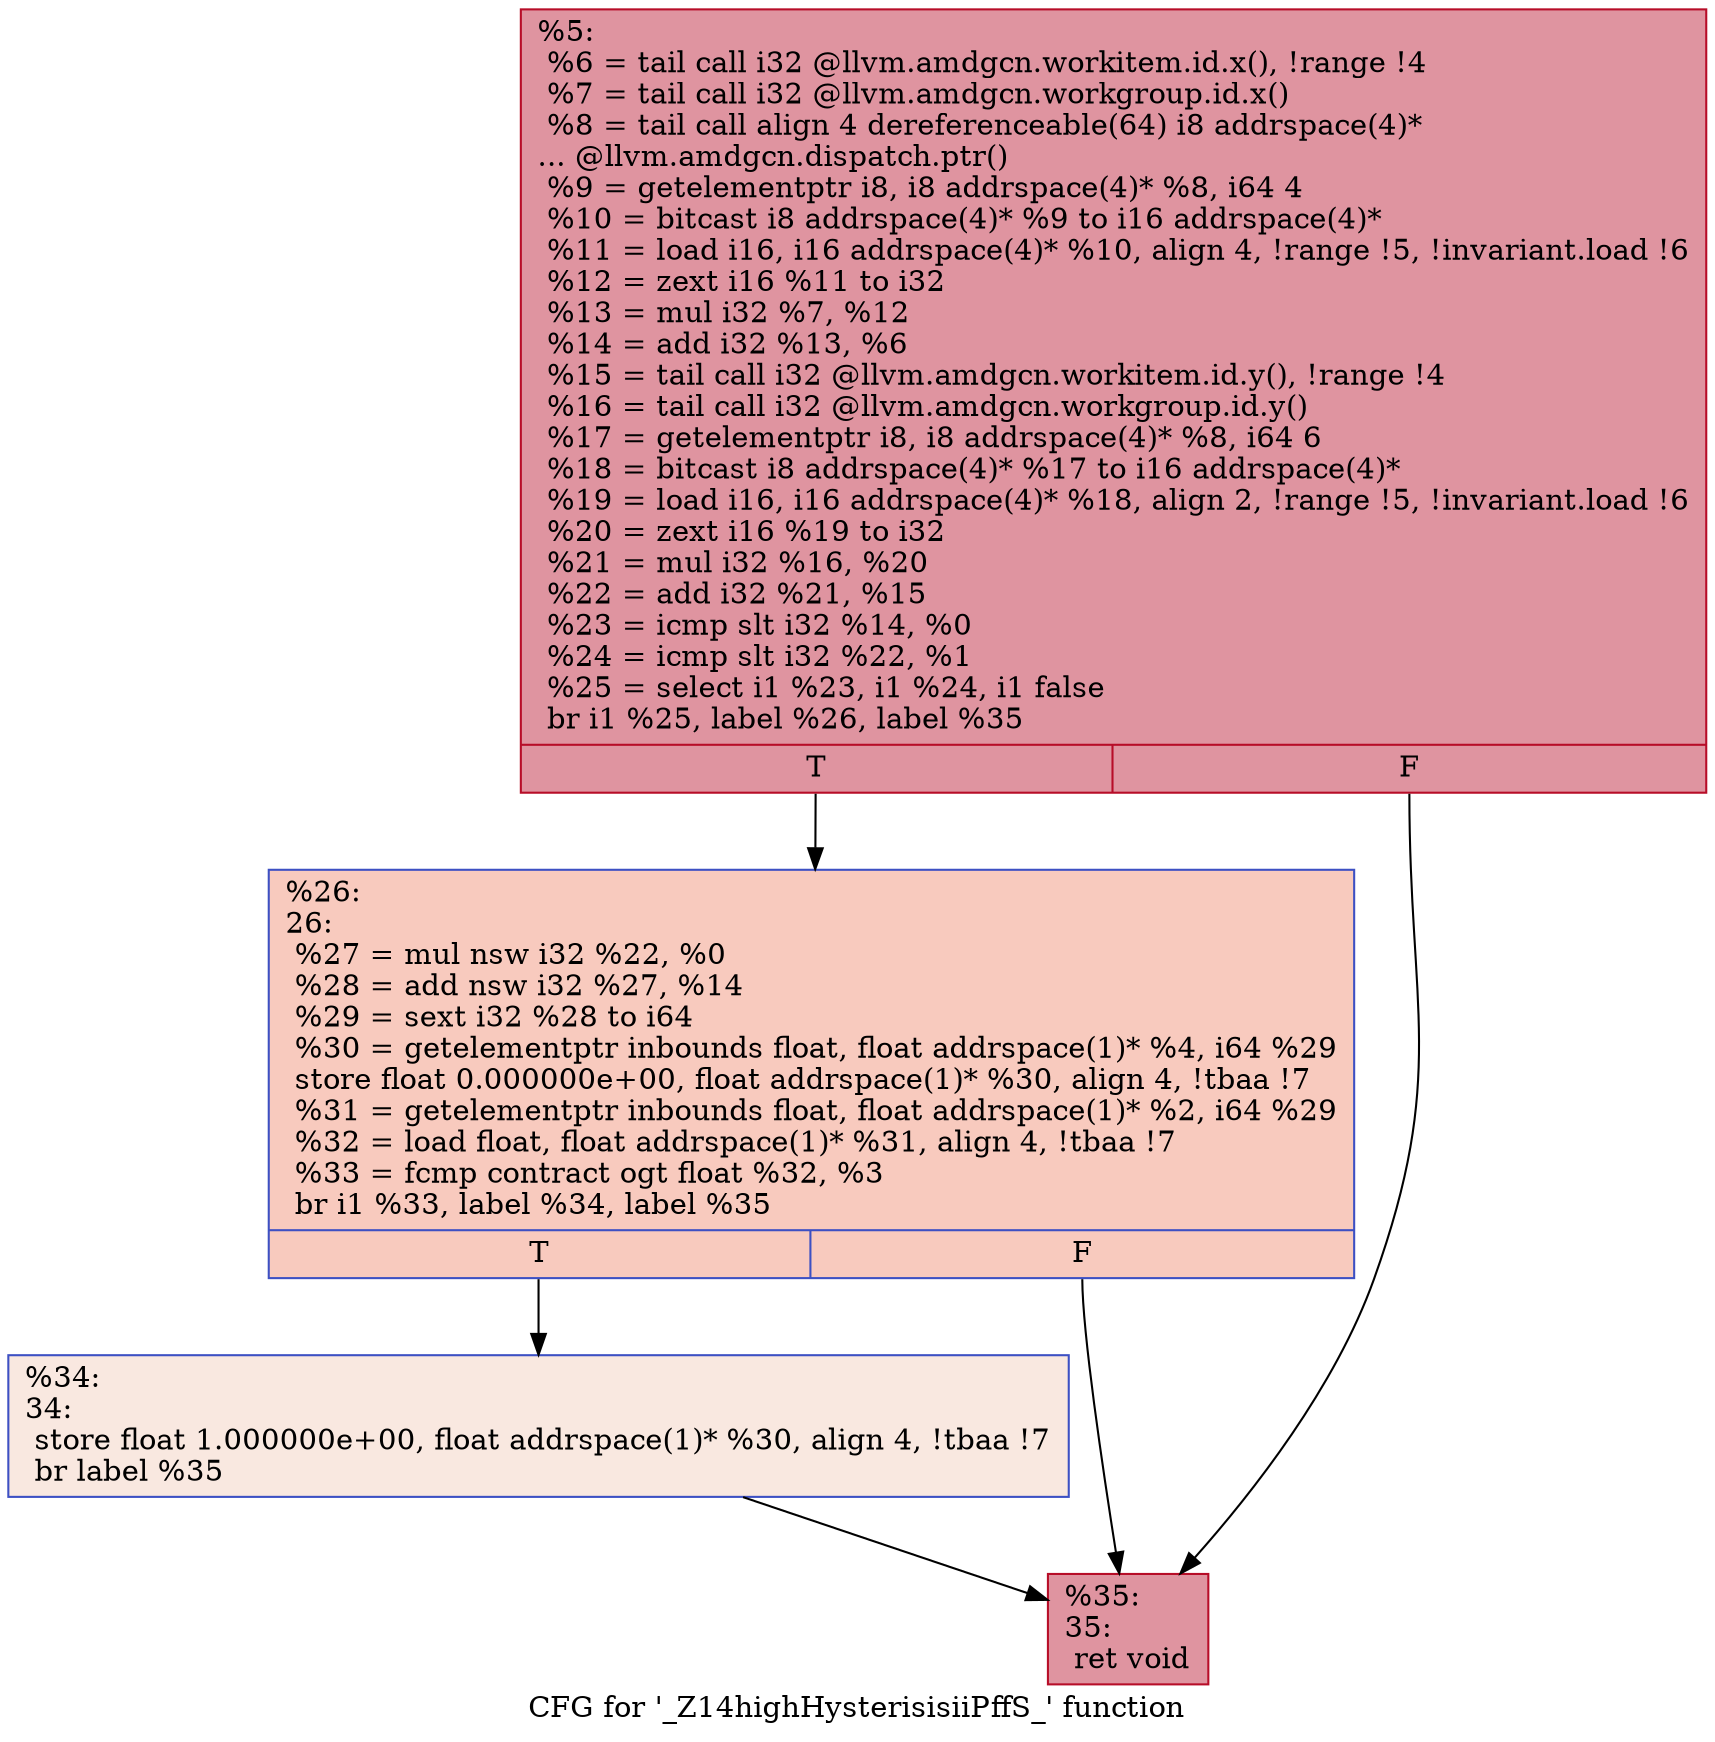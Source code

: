 digraph "CFG for '_Z14highHysterisisiiPffS_' function" {
	label="CFG for '_Z14highHysterisisiiPffS_' function";

	Node0x62d3490 [shape=record,color="#b70d28ff", style=filled, fillcolor="#b70d2870",label="{%5:\l  %6 = tail call i32 @llvm.amdgcn.workitem.id.x(), !range !4\l  %7 = tail call i32 @llvm.amdgcn.workgroup.id.x()\l  %8 = tail call align 4 dereferenceable(64) i8 addrspace(4)*\l... @llvm.amdgcn.dispatch.ptr()\l  %9 = getelementptr i8, i8 addrspace(4)* %8, i64 4\l  %10 = bitcast i8 addrspace(4)* %9 to i16 addrspace(4)*\l  %11 = load i16, i16 addrspace(4)* %10, align 4, !range !5, !invariant.load !6\l  %12 = zext i16 %11 to i32\l  %13 = mul i32 %7, %12\l  %14 = add i32 %13, %6\l  %15 = tail call i32 @llvm.amdgcn.workitem.id.y(), !range !4\l  %16 = tail call i32 @llvm.amdgcn.workgroup.id.y()\l  %17 = getelementptr i8, i8 addrspace(4)* %8, i64 6\l  %18 = bitcast i8 addrspace(4)* %17 to i16 addrspace(4)*\l  %19 = load i16, i16 addrspace(4)* %18, align 2, !range !5, !invariant.load !6\l  %20 = zext i16 %19 to i32\l  %21 = mul i32 %16, %20\l  %22 = add i32 %21, %15\l  %23 = icmp slt i32 %14, %0\l  %24 = icmp slt i32 %22, %1\l  %25 = select i1 %23, i1 %24, i1 false\l  br i1 %25, label %26, label %35\l|{<s0>T|<s1>F}}"];
	Node0x62d3490:s0 -> Node0x62d6ef0;
	Node0x62d3490:s1 -> Node0x62d6f80;
	Node0x62d6ef0 [shape=record,color="#3d50c3ff", style=filled, fillcolor="#ef886b70",label="{%26:\l26:                                               \l  %27 = mul nsw i32 %22, %0\l  %28 = add nsw i32 %27, %14\l  %29 = sext i32 %28 to i64\l  %30 = getelementptr inbounds float, float addrspace(1)* %4, i64 %29\l  store float 0.000000e+00, float addrspace(1)* %30, align 4, !tbaa !7\l  %31 = getelementptr inbounds float, float addrspace(1)* %2, i64 %29\l  %32 = load float, float addrspace(1)* %31, align 4, !tbaa !7\l  %33 = fcmp contract ogt float %32, %3\l  br i1 %33, label %34, label %35\l|{<s0>T|<s1>F}}"];
	Node0x62d6ef0:s0 -> Node0x62d5d30;
	Node0x62d6ef0:s1 -> Node0x62d6f80;
	Node0x62d5d30 [shape=record,color="#3d50c3ff", style=filled, fillcolor="#f1ccb870",label="{%34:\l34:                                               \l  store float 1.000000e+00, float addrspace(1)* %30, align 4, !tbaa !7\l  br label %35\l}"];
	Node0x62d5d30 -> Node0x62d6f80;
	Node0x62d6f80 [shape=record,color="#b70d28ff", style=filled, fillcolor="#b70d2870",label="{%35:\l35:                                               \l  ret void\l}"];
}
